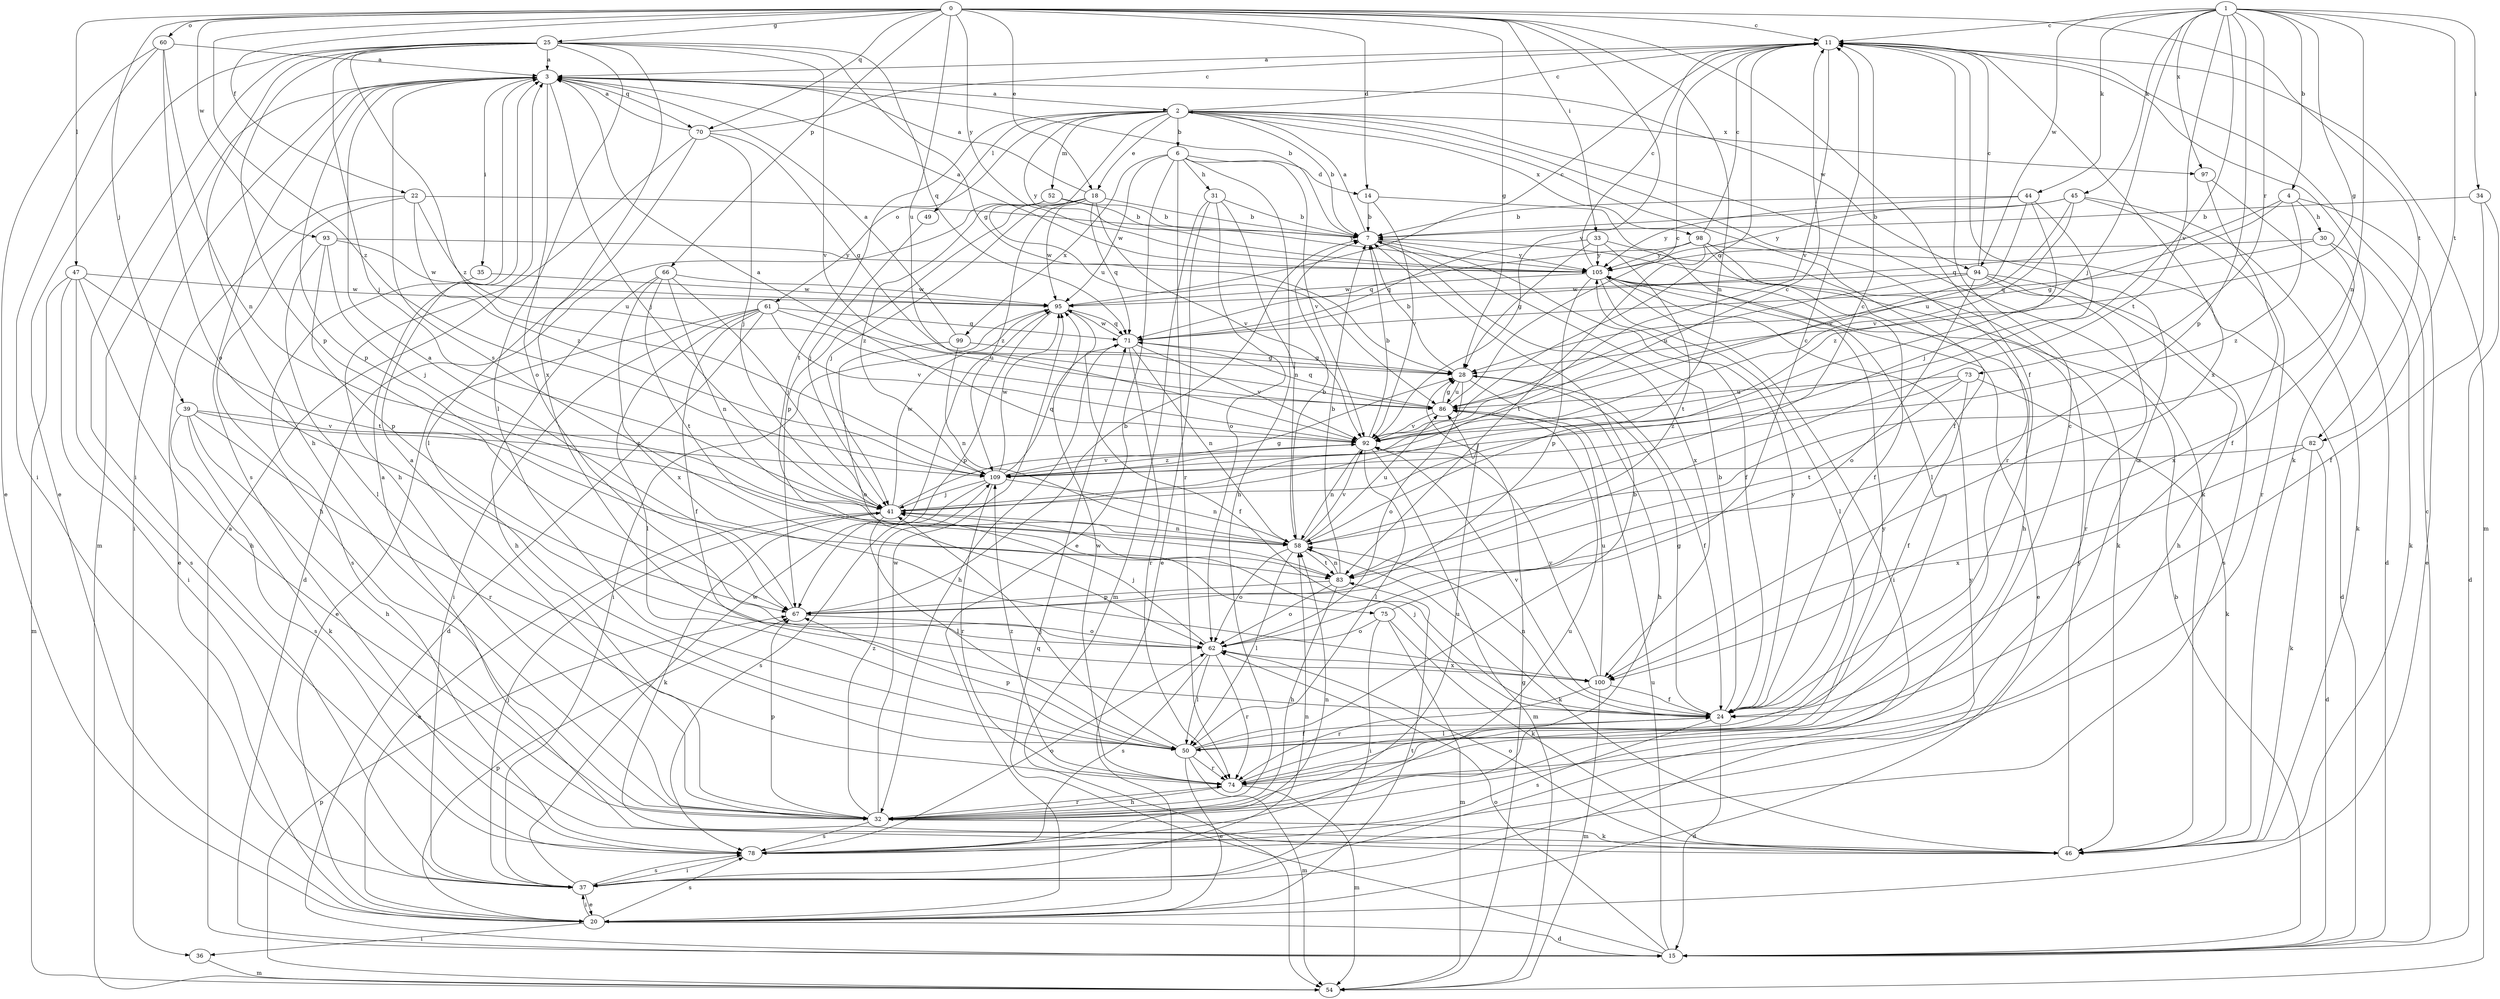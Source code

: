 strict digraph  {
0;
1;
2;
3;
4;
6;
7;
11;
14;
15;
18;
20;
22;
24;
25;
28;
30;
31;
32;
33;
34;
35;
36;
37;
39;
41;
44;
45;
46;
47;
49;
50;
52;
54;
58;
60;
61;
62;
66;
67;
70;
71;
73;
74;
75;
78;
82;
83;
86;
92;
93;
94;
95;
97;
98;
99;
100;
105;
109;
0 -> 11  [label=c];
0 -> 14  [label=d];
0 -> 18  [label=e];
0 -> 22  [label=f];
0 -> 24  [label=f];
0 -> 25  [label=g];
0 -> 28  [label=g];
0 -> 33  [label=i];
0 -> 39  [label=j];
0 -> 47  [label=l];
0 -> 58  [label=n];
0 -> 60  [label=o];
0 -> 66  [label=p];
0 -> 70  [label=q];
0 -> 82  [label=t];
0 -> 86  [label=u];
0 -> 92  [label=v];
0 -> 93  [label=w];
0 -> 105  [label=y];
0 -> 109  [label=z];
1 -> 4  [label=b];
1 -> 11  [label=c];
1 -> 28  [label=g];
1 -> 34  [label=i];
1 -> 41  [label=j];
1 -> 44  [label=k];
1 -> 45  [label=k];
1 -> 58  [label=n];
1 -> 67  [label=p];
1 -> 73  [label=r];
1 -> 82  [label=t];
1 -> 83  [label=t];
1 -> 92  [label=v];
1 -> 94  [label=w];
1 -> 97  [label=x];
2 -> 6  [label=b];
2 -> 7  [label=b];
2 -> 11  [label=c];
2 -> 18  [label=e];
2 -> 24  [label=f];
2 -> 46  [label=k];
2 -> 49  [label=l];
2 -> 52  [label=m];
2 -> 61  [label=o];
2 -> 74  [label=r];
2 -> 83  [label=t];
2 -> 86  [label=u];
2 -> 97  [label=x];
2 -> 98  [label=x];
2 -> 105  [label=y];
3 -> 2  [label=a];
3 -> 7  [label=b];
3 -> 35  [label=i];
3 -> 36  [label=i];
3 -> 41  [label=j];
3 -> 54  [label=m];
3 -> 62  [label=o];
3 -> 67  [label=p];
3 -> 70  [label=q];
3 -> 75  [label=s];
3 -> 78  [label=s];
3 -> 94  [label=w];
4 -> 20  [label=e];
4 -> 28  [label=g];
4 -> 30  [label=h];
4 -> 71  [label=q];
4 -> 109  [label=z];
6 -> 14  [label=d];
6 -> 20  [label=e];
6 -> 31  [label=h];
6 -> 32  [label=h];
6 -> 74  [label=r];
6 -> 92  [label=v];
6 -> 95  [label=w];
6 -> 99  [label=x];
7 -> 2  [label=a];
7 -> 24  [label=f];
7 -> 100  [label=x];
7 -> 105  [label=y];
11 -> 3  [label=a];
11 -> 46  [label=k];
11 -> 54  [label=m];
11 -> 92  [label=v];
11 -> 100  [label=x];
14 -> 7  [label=b];
14 -> 50  [label=l];
14 -> 92  [label=v];
15 -> 3  [label=a];
15 -> 7  [label=b];
15 -> 11  [label=c];
15 -> 62  [label=o];
15 -> 71  [label=q];
15 -> 86  [label=u];
18 -> 3  [label=a];
18 -> 7  [label=b];
18 -> 41  [label=j];
18 -> 67  [label=p];
18 -> 71  [label=q];
18 -> 92  [label=v];
18 -> 95  [label=w];
18 -> 109  [label=z];
20 -> 15  [label=d];
20 -> 36  [label=i];
20 -> 37  [label=i];
20 -> 67  [label=p];
20 -> 78  [label=s];
20 -> 83  [label=t];
22 -> 7  [label=b];
22 -> 20  [label=e];
22 -> 32  [label=h];
22 -> 86  [label=u];
22 -> 109  [label=z];
24 -> 7  [label=b];
24 -> 15  [label=d];
24 -> 28  [label=g];
24 -> 41  [label=j];
24 -> 50  [label=l];
24 -> 58  [label=n];
24 -> 78  [label=s];
24 -> 92  [label=v];
24 -> 105  [label=y];
25 -> 3  [label=a];
25 -> 20  [label=e];
25 -> 28  [label=g];
25 -> 32  [label=h];
25 -> 37  [label=i];
25 -> 41  [label=j];
25 -> 50  [label=l];
25 -> 67  [label=p];
25 -> 71  [label=q];
25 -> 92  [label=v];
25 -> 100  [label=x];
25 -> 109  [label=z];
28 -> 7  [label=b];
28 -> 24  [label=f];
28 -> 32  [label=h];
28 -> 62  [label=o];
28 -> 86  [label=u];
30 -> 46  [label=k];
30 -> 71  [label=q];
30 -> 100  [label=x];
30 -> 105  [label=y];
31 -> 7  [label=b];
31 -> 20  [label=e];
31 -> 54  [label=m];
31 -> 58  [label=n];
31 -> 62  [label=o];
32 -> 3  [label=a];
32 -> 46  [label=k];
32 -> 67  [label=p];
32 -> 74  [label=r];
32 -> 78  [label=s];
32 -> 86  [label=u];
32 -> 95  [label=w];
32 -> 109  [label=z];
33 -> 28  [label=g];
33 -> 46  [label=k];
33 -> 71  [label=q];
33 -> 83  [label=t];
33 -> 105  [label=y];
34 -> 7  [label=b];
34 -> 15  [label=d];
34 -> 24  [label=f];
35 -> 78  [label=s];
35 -> 95  [label=w];
36 -> 54  [label=m];
37 -> 20  [label=e];
37 -> 41  [label=j];
37 -> 58  [label=n];
37 -> 78  [label=s];
37 -> 95  [label=w];
37 -> 105  [label=y];
39 -> 32  [label=h];
39 -> 46  [label=k];
39 -> 74  [label=r];
39 -> 78  [label=s];
39 -> 92  [label=v];
39 -> 109  [label=z];
41 -> 11  [label=c];
41 -> 20  [label=e];
41 -> 28  [label=g];
41 -> 46  [label=k];
41 -> 50  [label=l];
41 -> 58  [label=n];
41 -> 95  [label=w];
44 -> 7  [label=b];
44 -> 41  [label=j];
44 -> 92  [label=v];
44 -> 105  [label=y];
44 -> 109  [label=z];
45 -> 7  [label=b];
45 -> 46  [label=k];
45 -> 74  [label=r];
45 -> 86  [label=u];
45 -> 92  [label=v];
45 -> 105  [label=y];
46 -> 3  [label=a];
46 -> 62  [label=o];
46 -> 105  [label=y];
47 -> 32  [label=h];
47 -> 37  [label=i];
47 -> 54  [label=m];
47 -> 78  [label=s];
47 -> 83  [label=t];
47 -> 95  [label=w];
49 -> 41  [label=j];
50 -> 7  [label=b];
50 -> 20  [label=e];
50 -> 24  [label=f];
50 -> 41  [label=j];
50 -> 54  [label=m];
50 -> 67  [label=p];
50 -> 74  [label=r];
52 -> 7  [label=b];
52 -> 15  [label=d];
52 -> 105  [label=y];
52 -> 109  [label=z];
54 -> 28  [label=g];
54 -> 67  [label=p];
58 -> 7  [label=b];
58 -> 11  [label=c];
58 -> 46  [label=k];
58 -> 50  [label=l];
58 -> 62  [label=o];
58 -> 83  [label=t];
58 -> 86  [label=u];
58 -> 92  [label=v];
60 -> 3  [label=a];
60 -> 20  [label=e];
60 -> 37  [label=i];
60 -> 58  [label=n];
60 -> 62  [label=o];
61 -> 15  [label=d];
61 -> 20  [label=e];
61 -> 24  [label=f];
61 -> 37  [label=i];
61 -> 50  [label=l];
61 -> 71  [label=q];
61 -> 86  [label=u];
61 -> 92  [label=v];
62 -> 41  [label=j];
62 -> 50  [label=l];
62 -> 74  [label=r];
62 -> 78  [label=s];
62 -> 100  [label=x];
66 -> 32  [label=h];
66 -> 41  [label=j];
66 -> 58  [label=n];
66 -> 83  [label=t];
66 -> 95  [label=w];
66 -> 100  [label=x];
67 -> 3  [label=a];
67 -> 7  [label=b];
67 -> 62  [label=o];
70 -> 3  [label=a];
70 -> 11  [label=c];
70 -> 28  [label=g];
70 -> 32  [label=h];
70 -> 41  [label=j];
70 -> 50  [label=l];
71 -> 28  [label=g];
71 -> 32  [label=h];
71 -> 58  [label=n];
71 -> 74  [label=r];
71 -> 92  [label=v];
71 -> 95  [label=w];
73 -> 24  [label=f];
73 -> 46  [label=k];
73 -> 83  [label=t];
73 -> 86  [label=u];
73 -> 109  [label=z];
74 -> 11  [label=c];
74 -> 32  [label=h];
74 -> 54  [label=m];
74 -> 95  [label=w];
74 -> 105  [label=y];
74 -> 109  [label=z];
75 -> 11  [label=c];
75 -> 37  [label=i];
75 -> 46  [label=k];
75 -> 54  [label=m];
75 -> 62  [label=o];
78 -> 11  [label=c];
78 -> 37  [label=i];
78 -> 58  [label=n];
78 -> 62  [label=o];
78 -> 86  [label=u];
82 -> 15  [label=d];
82 -> 46  [label=k];
82 -> 100  [label=x];
82 -> 109  [label=z];
83 -> 7  [label=b];
83 -> 32  [label=h];
83 -> 58  [label=n];
83 -> 62  [label=o];
83 -> 67  [label=p];
86 -> 11  [label=c];
86 -> 28  [label=g];
86 -> 71  [label=q];
86 -> 92  [label=v];
92 -> 3  [label=a];
92 -> 7  [label=b];
92 -> 11  [label=c];
92 -> 50  [label=l];
92 -> 54  [label=m];
92 -> 58  [label=n];
92 -> 109  [label=z];
93 -> 41  [label=j];
93 -> 50  [label=l];
93 -> 67  [label=p];
93 -> 95  [label=w];
93 -> 105  [label=y];
94 -> 11  [label=c];
94 -> 32  [label=h];
94 -> 62  [label=o];
94 -> 74  [label=r];
94 -> 78  [label=s];
94 -> 86  [label=u];
94 -> 95  [label=w];
95 -> 11  [label=c];
95 -> 24  [label=f];
95 -> 37  [label=i];
95 -> 67  [label=p];
95 -> 71  [label=q];
97 -> 15  [label=d];
97 -> 24  [label=f];
98 -> 11  [label=c];
98 -> 15  [label=d];
98 -> 24  [label=f];
98 -> 32  [label=h];
98 -> 71  [label=q];
98 -> 83  [label=t];
98 -> 105  [label=y];
99 -> 3  [label=a];
99 -> 28  [label=g];
99 -> 58  [label=n];
99 -> 62  [label=o];
100 -> 24  [label=f];
100 -> 54  [label=m];
100 -> 74  [label=r];
100 -> 86  [label=u];
100 -> 92  [label=v];
105 -> 3  [label=a];
105 -> 11  [label=c];
105 -> 20  [label=e];
105 -> 37  [label=i];
105 -> 50  [label=l];
105 -> 67  [label=p];
105 -> 95  [label=w];
109 -> 41  [label=j];
109 -> 58  [label=n];
109 -> 71  [label=q];
109 -> 74  [label=r];
109 -> 78  [label=s];
109 -> 92  [label=v];
109 -> 95  [label=w];
}
